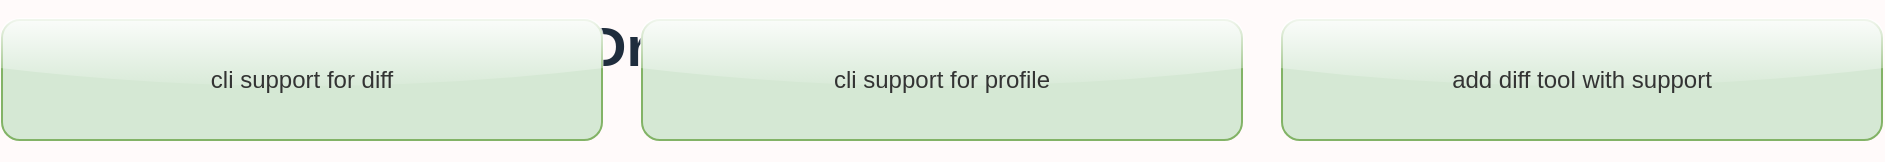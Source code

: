<mxfile>
  <diagram id="Oaa" name="In progress">
    <mxGraphModel dx="0" dy="0" background="#FFFAFA" grid="0" gridSize="10" guides="1" tooltips="1" connect="1" arrows="1" fold="1" page="1" pageScale="1" pageWidth="1169" pageHeight="827" math="0" shadow="0">
      <root>
        <mxCell id="page_root_Oaa" parent="Oaa"/>
        <mxCell id="node_root_Oaa" parent="page_root_Oaa"/>
        <mxCell id="Oaa-1" value="DrawIO DSL" style="whiteSpace=wrap;html=1;rounded=1;glass=1;fontColor=#1F2D3D;text;fontSize=28;fontStyle=1;fillColor=none" vertex="1" parent="node_root_Oaa">
          <mxGeometry x="300" y="0" width="400" height="80" as="geometry"/>
        </mxCell>
        <mxCell id="Oaa-3" value="cli support for diff" style="whiteSpace=wrap;html=1;rounded=1;glass=1;fillColor=#d5e8d4;strokeColor=#82b366;fontColor=#333333" vertex="1" parent="node_root_Oaa">
          <mxGeometry x="10" y="10" width="300" height="60" as="geometry"/>
        </mxCell>
        <mxCell id="Oaa-4" value="cli support for profile" style="whiteSpace=wrap;html=1;rounded=1;glass=1;fillColor=#d5e8d4;strokeColor=#82b366;fontColor=#333333" vertex="1" parent="node_root_Oaa">
          <mxGeometry x="330" y="10" width="300" height="60" as="geometry"/>
        </mxCell>
        <mxCell id="Oaa-5" value="add diff tool with support" style="whiteSpace=wrap;html=1;rounded=1;glass=1;fillColor=#d5e8d4;strokeColor=#82b366;fontColor=#333333" vertex="1" parent="node_root_Oaa">
          <mxGeometry x="650" y="10" width="300" height="60" as="geometry"/>
        </mxCell>
      </root>
    </mxGraphModel>
  </diagram>
  <diagram id="CBi" name="To Do">
    <mxGraphModel dx="0" dy="0" background="#FFFAFA" grid="0" gridSize="10" guides="1" tooltips="1" connect="1" arrows="1" fold="1" page="1" pageScale="1" pageWidth="1169" pageHeight="827" math="0" shadow="0">
      <root>
        <mxCell id="page_root_CBi" parent="CBi"/>
        <mxCell id="node_root_CBi" parent="page_root_CBi"/>
        <mxCell id="CBi-1" value="add diff tool with support" style="whiteSpace=wrap;html=1;rounded=1;glass=1;fillColor=#dae8fc;strokeColor=#6c8ebf;fontColor=#333333" vertex="1" parent="node_root_CBi">
          <mxGeometry x="0" y="0" width="300" height="60" as="geometry"/>
        </mxCell>
        <mxCell id="CBi-2" value="add diff tool left hand side only option" style="whiteSpace=wrap;html=1;rounded=1;glass=1;fillColor=#dae8fc;strokeColor=#6c8ebf;fontColor=#333333" vertex="1" parent="node_root_CBi">
          <mxGeometry x="0" y="0" width="300" height="60" as="geometry"/>
        </mxCell>
        <mxCell id="CBi-3" value="add diff tool right hand side only option" style="whiteSpace=wrap;html=1;rounded=1;glass=1;fillColor=#dae8fc;strokeColor=#6c8ebf;fontColor=#333333" vertex="1" parent="node_root_CBi">
          <mxGeometry x="0" y="0" width="300" height="60" as="geometry"/>
        </mxCell>
        <mxCell id="CBi-4" value="add diff tool lhs/rhs differences" style="whiteSpace=wrap;html=1;rounded=1;glass=1;fillColor=#dae8fc;strokeColor=#6c8ebf;fontColor=#333333" vertex="1" parent="node_root_CBi">
          <mxGeometry x="0" y="0" width="300" height="60" as="geometry"/>
        </mxCell>
        <mxCell id="CBi-5" value="add diff tool open in vscode option" style="whiteSpace=wrap;html=1;rounded=1;glass=1;fillColor=#dae8fc;strokeColor=#6c8ebf;fontColor=#333333" vertex="1" parent="node_root_CBi">
          <mxGeometry x="0" y="0" width="300" height="60" as="geometry"/>
        </mxCell>
        <mxCell id="CBi-6" value="cli support for rails new (rag new should work like rails new) - buggy, need to work through" style="whiteSpace=wrap;html=1;rounded=1;glass=1;fillColor=#dae8fc;strokeColor=#6c8ebf;fontColor=#333333" vertex="1" parent="node_root_CBi">
          <mxGeometry x="0" y="0" width="300" height="60" as="geometry"/>
        </mxCell>
        <mxCell id="CBi-7" value="need an option for deleting target project path" style="whiteSpace=wrap;html=1;rounded=1;glass=1;fillColor=#dae8fc;strokeColor=#6c8ebf;fontColor=#333333" vertex="1" parent="node_root_CBi">
          <mxGeometry x="0" y="0" width="300" height="60" as="geometry"/>
        </mxCell>
      </root>
    </mxGraphModel>
  </diagram>
  <diagram id="TEp" name="Done">
    <mxGraphModel dx="0" dy="0" background="#FFFAFA" grid="0" gridSize="10" guides="1" tooltips="1" connect="1" arrows="1" fold="1" page="1" pageScale="1" pageWidth="1169" pageHeight="827" math="0" shadow="0">
      <root>
        <mxCell id="page_root_TEp" parent="TEp"/>
        <mxCell id="node_root_TEp" parent="page_root_TEp"/>
        <mxCell id="TEp-1" value="add project plan to do list" style="whiteSpace=wrap;html=1;rounded=1;glass=1;fillColor=#f8cecc;strokeColor=#b85450;fontColor=#333333" vertex="1" parent="node_root_TEp">
          <mxGeometry x="0" y="0" width="300" height="60" as="geometry"/>
        </mxCell>
      </root>
    </mxGraphModel>
  </diagram>
</mxfile>